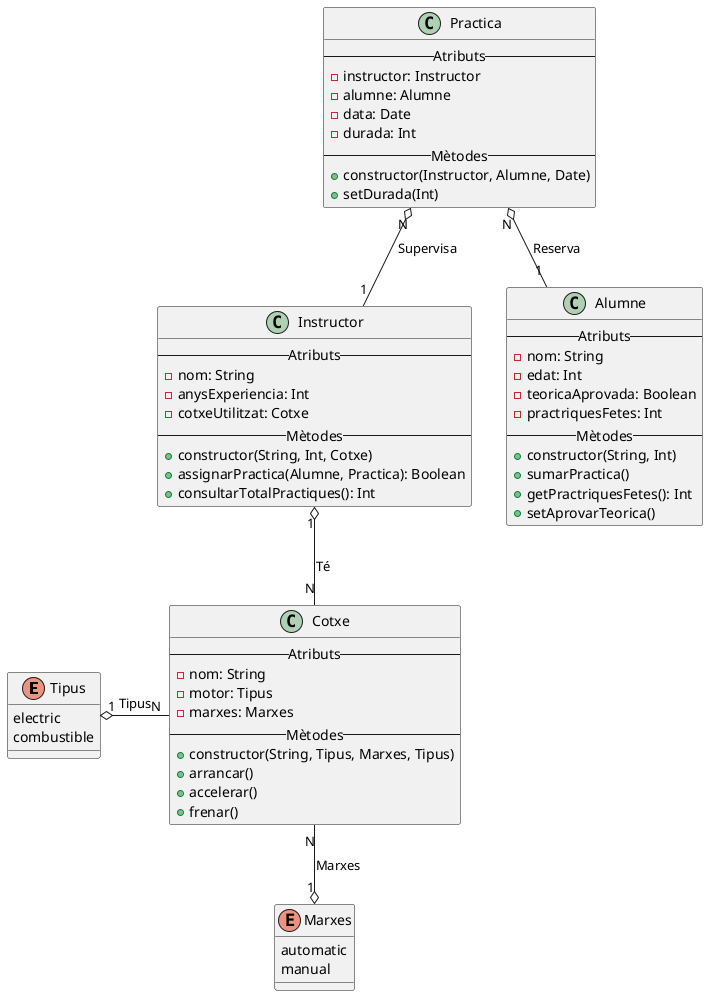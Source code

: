 @startuml
'https://plantuml.com/class-diagram

enum Tipus {
    electric
    combustible
}

enum Marxes{
    automatic
    manual
}

class Cotxe{
    -- Atributs --
    - nom: String
    - motor: Tipus
    - marxes: Marxes
    -- Mètodes --
    + constructor(String, Tipus, Marxes, Tipus)
    + arrancar()
    + accelerar()
    + frenar()
}

class Instructor{
    -- Atributs --
    - nom: String
    - anysExperiencia: Int
    - cotxeUtilitzat: Cotxe
    -- Mètodes --
    + constructor(String, Int, Cotxe)
    + assignarPractica(Alumne, Practica): Boolean
    + consultarTotalPractiques(): Int
}

class Alumne {
    -- Atributs --
    - nom: String
    - edat: Int
    - teoricaAprovada: Boolean
    - practriquesFetes: Int
    -- Mètodes --
    + constructor(String, Int)
    + sumarPractica()
    + getPractriquesFetes(): Int
    + setAprovarTeorica()
}

class Practica {
    -- Atributs --
    - instructor: Instructor
    - alumne: Alumne
    - data: Date
    - durada: Int
    -- Mètodes --
    + constructor(Instructor, Alumne, Date)
    + setDurada(Int)
}

Practica "N" o-- "1" Instructor: Supervisa
Practica "N" o-- "1" Alumne: Reserva
Instructor "1" o-- "N" Cotxe: Té
Tipus "1" o-right- "N" Cotxe: Tipus
Marxes "1" o-up- "N" Cotxe: Marxes

@enduml